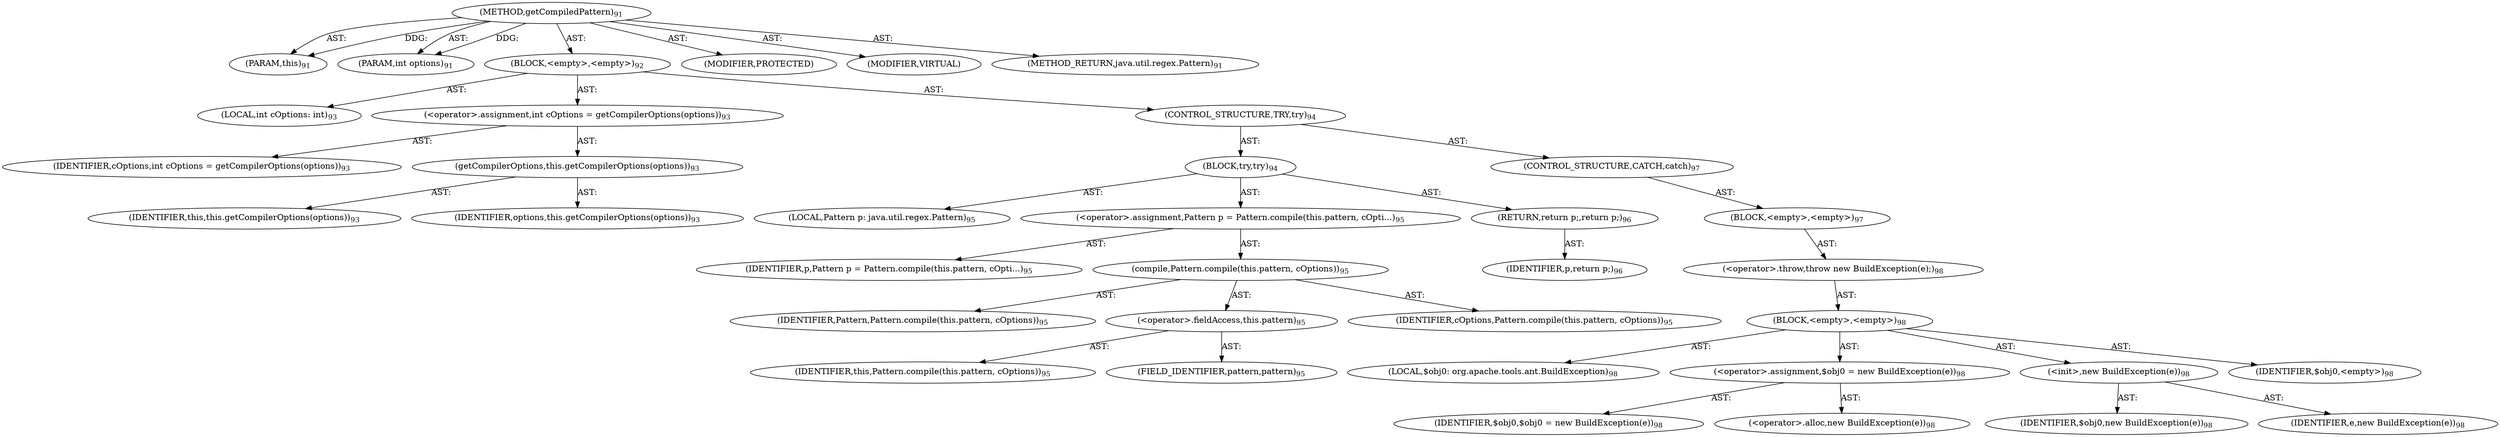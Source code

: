 digraph "getCompiledPattern" {  
"111669149699" [label = <(METHOD,getCompiledPattern)<SUB>91</SUB>> ]
"115964116993" [label = <(PARAM,this)<SUB>91</SUB>> ]
"115964117001" [label = <(PARAM,int options)<SUB>91</SUB>> ]
"25769803779" [label = <(BLOCK,&lt;empty&gt;,&lt;empty&gt;)<SUB>92</SUB>> ]
"94489280512" [label = <(LOCAL,int cOptions: int)<SUB>93</SUB>> ]
"30064771075" [label = <(&lt;operator&gt;.assignment,int cOptions = getCompilerOptions(options))<SUB>93</SUB>> ]
"68719476745" [label = <(IDENTIFIER,cOptions,int cOptions = getCompilerOptions(options))<SUB>93</SUB>> ]
"30064771076" [label = <(getCompilerOptions,this.getCompilerOptions(options))<SUB>93</SUB>> ]
"68719476737" [label = <(IDENTIFIER,this,this.getCompilerOptions(options))<SUB>93</SUB>> ]
"68719476746" [label = <(IDENTIFIER,options,this.getCompilerOptions(options))<SUB>93</SUB>> ]
"47244640256" [label = <(CONTROL_STRUCTURE,TRY,try)<SUB>94</SUB>> ]
"25769803780" [label = <(BLOCK,try,try)<SUB>94</SUB>> ]
"94489280513" [label = <(LOCAL,Pattern p: java.util.regex.Pattern)<SUB>95</SUB>> ]
"30064771077" [label = <(&lt;operator&gt;.assignment,Pattern p = Pattern.compile(this.pattern, cOpti...)<SUB>95</SUB>> ]
"68719476747" [label = <(IDENTIFIER,p,Pattern p = Pattern.compile(this.pattern, cOpti...)<SUB>95</SUB>> ]
"30064771078" [label = <(compile,Pattern.compile(this.pattern, cOptions))<SUB>95</SUB>> ]
"68719476748" [label = <(IDENTIFIER,Pattern,Pattern.compile(this.pattern, cOptions))<SUB>95</SUB>> ]
"30064771079" [label = <(&lt;operator&gt;.fieldAccess,this.pattern)<SUB>95</SUB>> ]
"68719476738" [label = <(IDENTIFIER,this,Pattern.compile(this.pattern, cOptions))<SUB>95</SUB>> ]
"55834574850" [label = <(FIELD_IDENTIFIER,pattern,pattern)<SUB>95</SUB>> ]
"68719476749" [label = <(IDENTIFIER,cOptions,Pattern.compile(this.pattern, cOptions))<SUB>95</SUB>> ]
"146028888065" [label = <(RETURN,return p;,return p;)<SUB>96</SUB>> ]
"68719476750" [label = <(IDENTIFIER,p,return p;)<SUB>96</SUB>> ]
"47244640257" [label = <(CONTROL_STRUCTURE,CATCH,catch)<SUB>97</SUB>> ]
"25769803781" [label = <(BLOCK,&lt;empty&gt;,&lt;empty&gt;)<SUB>97</SUB>> ]
"30064771080" [label = <(&lt;operator&gt;.throw,throw new BuildException(e);)<SUB>98</SUB>> ]
"25769803782" [label = <(BLOCK,&lt;empty&gt;,&lt;empty&gt;)<SUB>98</SUB>> ]
"94489280514" [label = <(LOCAL,$obj0: org.apache.tools.ant.BuildException)<SUB>98</SUB>> ]
"30064771081" [label = <(&lt;operator&gt;.assignment,$obj0 = new BuildException(e))<SUB>98</SUB>> ]
"68719476751" [label = <(IDENTIFIER,$obj0,$obj0 = new BuildException(e))<SUB>98</SUB>> ]
"30064771082" [label = <(&lt;operator&gt;.alloc,new BuildException(e))<SUB>98</SUB>> ]
"30064771083" [label = <(&lt;init&gt;,new BuildException(e))<SUB>98</SUB>> ]
"68719476752" [label = <(IDENTIFIER,$obj0,new BuildException(e))<SUB>98</SUB>> ]
"68719476753" [label = <(IDENTIFIER,e,new BuildException(e))<SUB>98</SUB>> ]
"68719476754" [label = <(IDENTIFIER,$obj0,&lt;empty&gt;)<SUB>98</SUB>> ]
"133143986183" [label = <(MODIFIER,PROTECTED)> ]
"133143986184" [label = <(MODIFIER,VIRTUAL)> ]
"128849018883" [label = <(METHOD_RETURN,java.util.regex.Pattern)<SUB>91</SUB>> ]
  "111669149699" -> "115964116993"  [ label = "AST: "] 
  "111669149699" -> "115964117001"  [ label = "AST: "] 
  "111669149699" -> "25769803779"  [ label = "AST: "] 
  "111669149699" -> "133143986183"  [ label = "AST: "] 
  "111669149699" -> "133143986184"  [ label = "AST: "] 
  "111669149699" -> "128849018883"  [ label = "AST: "] 
  "25769803779" -> "94489280512"  [ label = "AST: "] 
  "25769803779" -> "30064771075"  [ label = "AST: "] 
  "25769803779" -> "47244640256"  [ label = "AST: "] 
  "30064771075" -> "68719476745"  [ label = "AST: "] 
  "30064771075" -> "30064771076"  [ label = "AST: "] 
  "30064771076" -> "68719476737"  [ label = "AST: "] 
  "30064771076" -> "68719476746"  [ label = "AST: "] 
  "47244640256" -> "25769803780"  [ label = "AST: "] 
  "47244640256" -> "47244640257"  [ label = "AST: "] 
  "25769803780" -> "94489280513"  [ label = "AST: "] 
  "25769803780" -> "30064771077"  [ label = "AST: "] 
  "25769803780" -> "146028888065"  [ label = "AST: "] 
  "30064771077" -> "68719476747"  [ label = "AST: "] 
  "30064771077" -> "30064771078"  [ label = "AST: "] 
  "30064771078" -> "68719476748"  [ label = "AST: "] 
  "30064771078" -> "30064771079"  [ label = "AST: "] 
  "30064771078" -> "68719476749"  [ label = "AST: "] 
  "30064771079" -> "68719476738"  [ label = "AST: "] 
  "30064771079" -> "55834574850"  [ label = "AST: "] 
  "146028888065" -> "68719476750"  [ label = "AST: "] 
  "47244640257" -> "25769803781"  [ label = "AST: "] 
  "25769803781" -> "30064771080"  [ label = "AST: "] 
  "30064771080" -> "25769803782"  [ label = "AST: "] 
  "25769803782" -> "94489280514"  [ label = "AST: "] 
  "25769803782" -> "30064771081"  [ label = "AST: "] 
  "25769803782" -> "30064771083"  [ label = "AST: "] 
  "25769803782" -> "68719476754"  [ label = "AST: "] 
  "30064771081" -> "68719476751"  [ label = "AST: "] 
  "30064771081" -> "30064771082"  [ label = "AST: "] 
  "30064771083" -> "68719476752"  [ label = "AST: "] 
  "30064771083" -> "68719476753"  [ label = "AST: "] 
  "111669149699" -> "115964116993"  [ label = "DDG: "] 
  "111669149699" -> "115964117001"  [ label = "DDG: "] 
}

